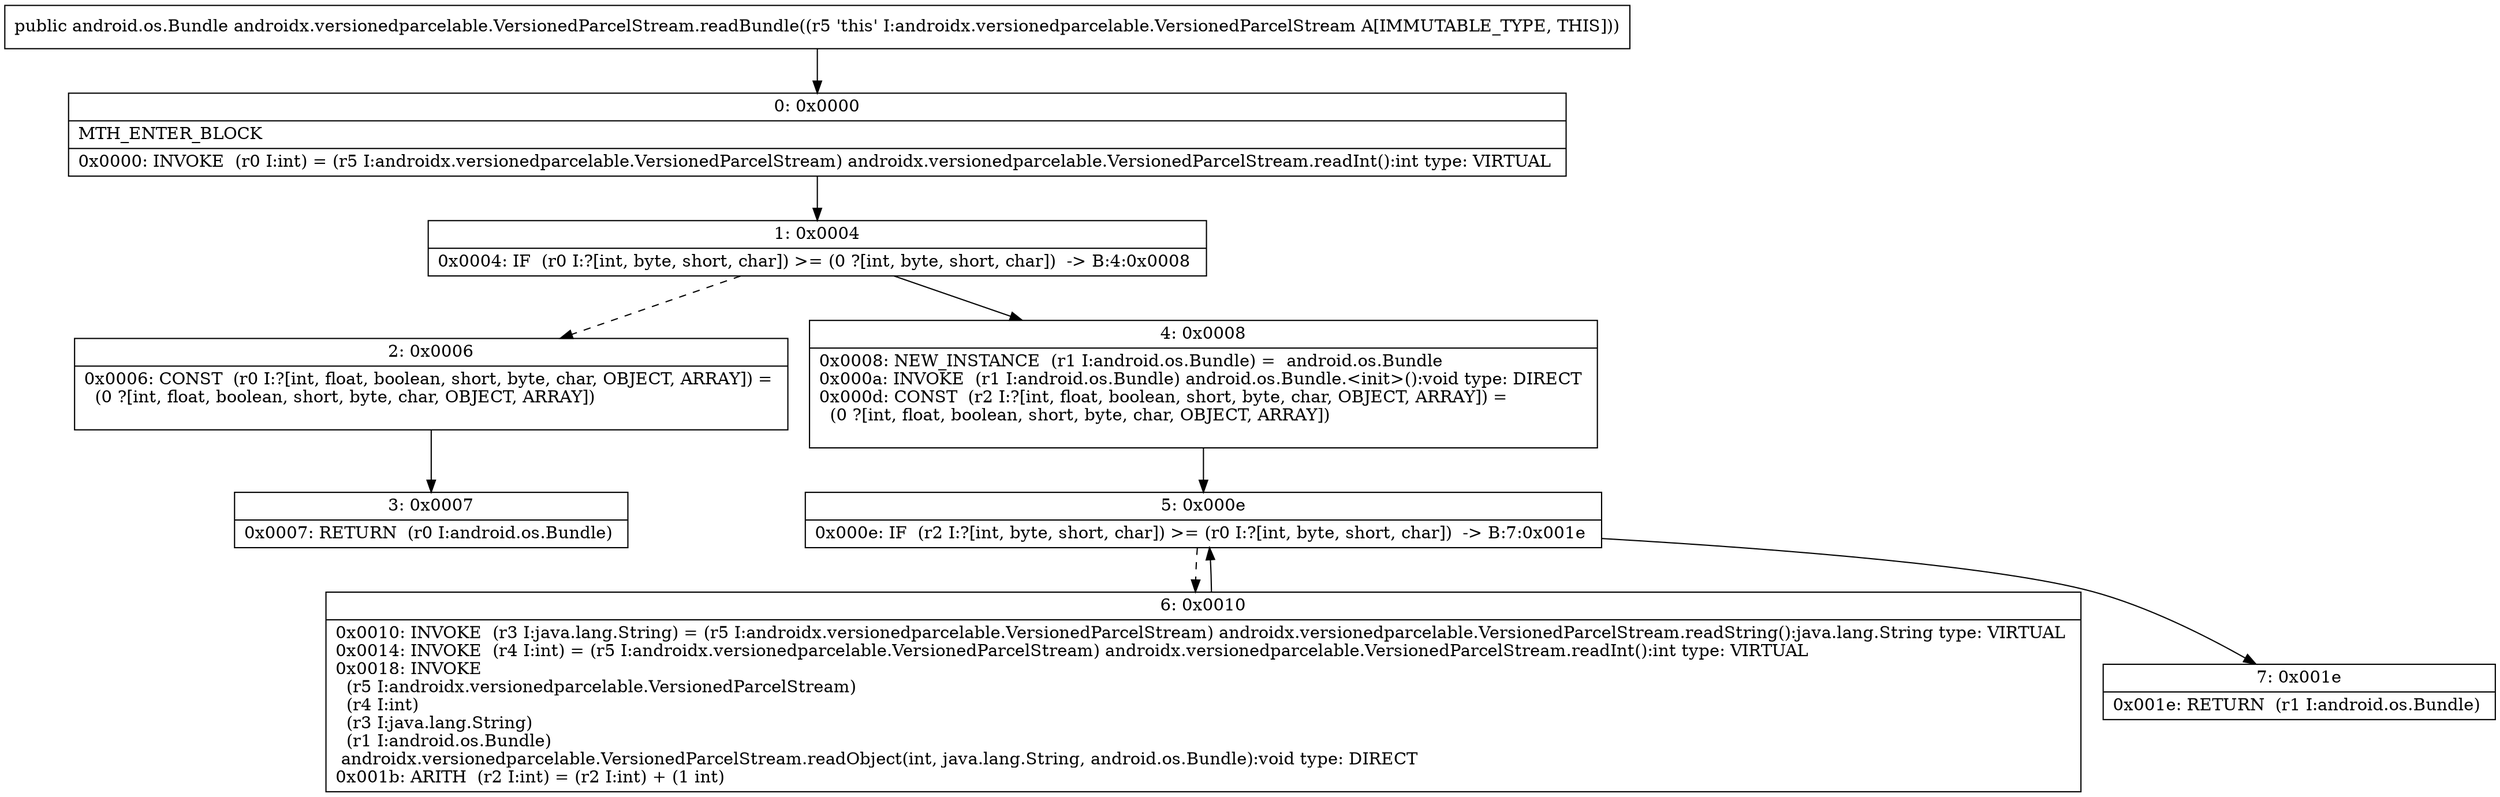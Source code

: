 digraph "CFG forandroidx.versionedparcelable.VersionedParcelStream.readBundle()Landroid\/os\/Bundle;" {
Node_0 [shape=record,label="{0\:\ 0x0000|MTH_ENTER_BLOCK\l|0x0000: INVOKE  (r0 I:int) = (r5 I:androidx.versionedparcelable.VersionedParcelStream) androidx.versionedparcelable.VersionedParcelStream.readInt():int type: VIRTUAL \l}"];
Node_1 [shape=record,label="{1\:\ 0x0004|0x0004: IF  (r0 I:?[int, byte, short, char]) \>= (0 ?[int, byte, short, char])  \-\> B:4:0x0008 \l}"];
Node_2 [shape=record,label="{2\:\ 0x0006|0x0006: CONST  (r0 I:?[int, float, boolean, short, byte, char, OBJECT, ARRAY]) = \l  (0 ?[int, float, boolean, short, byte, char, OBJECT, ARRAY])\l \l}"];
Node_3 [shape=record,label="{3\:\ 0x0007|0x0007: RETURN  (r0 I:android.os.Bundle) \l}"];
Node_4 [shape=record,label="{4\:\ 0x0008|0x0008: NEW_INSTANCE  (r1 I:android.os.Bundle) =  android.os.Bundle \l0x000a: INVOKE  (r1 I:android.os.Bundle) android.os.Bundle.\<init\>():void type: DIRECT \l0x000d: CONST  (r2 I:?[int, float, boolean, short, byte, char, OBJECT, ARRAY]) = \l  (0 ?[int, float, boolean, short, byte, char, OBJECT, ARRAY])\l \l}"];
Node_5 [shape=record,label="{5\:\ 0x000e|0x000e: IF  (r2 I:?[int, byte, short, char]) \>= (r0 I:?[int, byte, short, char])  \-\> B:7:0x001e \l}"];
Node_6 [shape=record,label="{6\:\ 0x0010|0x0010: INVOKE  (r3 I:java.lang.String) = (r5 I:androidx.versionedparcelable.VersionedParcelStream) androidx.versionedparcelable.VersionedParcelStream.readString():java.lang.String type: VIRTUAL \l0x0014: INVOKE  (r4 I:int) = (r5 I:androidx.versionedparcelable.VersionedParcelStream) androidx.versionedparcelable.VersionedParcelStream.readInt():int type: VIRTUAL \l0x0018: INVOKE  \l  (r5 I:androidx.versionedparcelable.VersionedParcelStream)\l  (r4 I:int)\l  (r3 I:java.lang.String)\l  (r1 I:android.os.Bundle)\l androidx.versionedparcelable.VersionedParcelStream.readObject(int, java.lang.String, android.os.Bundle):void type: DIRECT \l0x001b: ARITH  (r2 I:int) = (r2 I:int) + (1 int) \l}"];
Node_7 [shape=record,label="{7\:\ 0x001e|0x001e: RETURN  (r1 I:android.os.Bundle) \l}"];
MethodNode[shape=record,label="{public android.os.Bundle androidx.versionedparcelable.VersionedParcelStream.readBundle((r5 'this' I:androidx.versionedparcelable.VersionedParcelStream A[IMMUTABLE_TYPE, THIS])) }"];
MethodNode -> Node_0;
Node_0 -> Node_1;
Node_1 -> Node_2[style=dashed];
Node_1 -> Node_4;
Node_2 -> Node_3;
Node_4 -> Node_5;
Node_5 -> Node_6[style=dashed];
Node_5 -> Node_7;
Node_6 -> Node_5;
}

